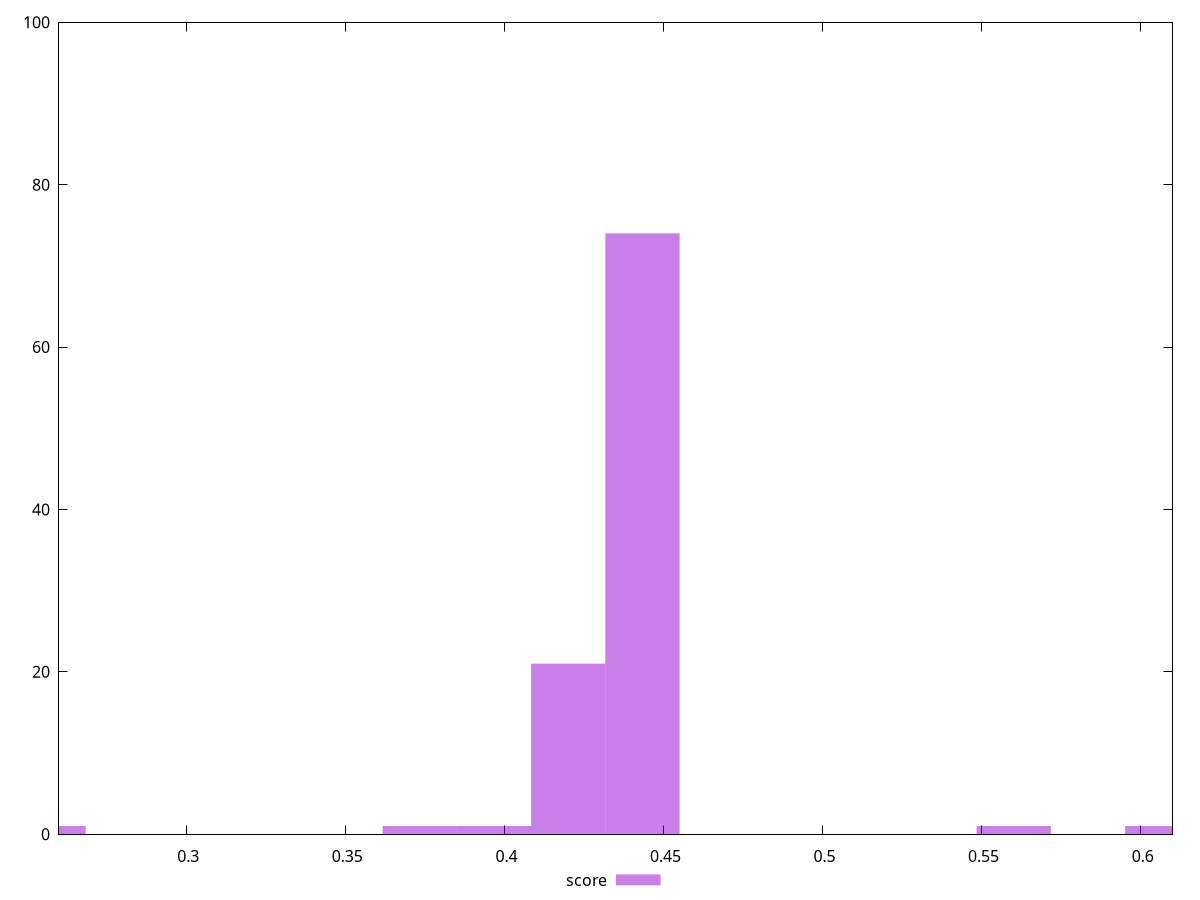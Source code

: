 reset

$score <<EOF
0.5600911089791054 1
0.6067653680606975 1
0.2567084249487567 1
0.44340546127512515 74
0.42006833173432906 21
0.396731202193533 1
0.37339407265273694 1
EOF

set key outside below
set boxwidth 0.02333712954079606
set xrange [0.26:0.61]
set yrange [0:100]
set trange [0:100]
set style fill transparent solid 0.5 noborder
set terminal svg size 640, 490 enhanced background rgb 'white'
set output "report_00019_2021-02-10T18-14-37.922Z//largest-contentful-paint/samples/pages+cached+noadtech+nomedia+nocss/score/histogram.svg"

plot $score title "score" with boxes

reset
